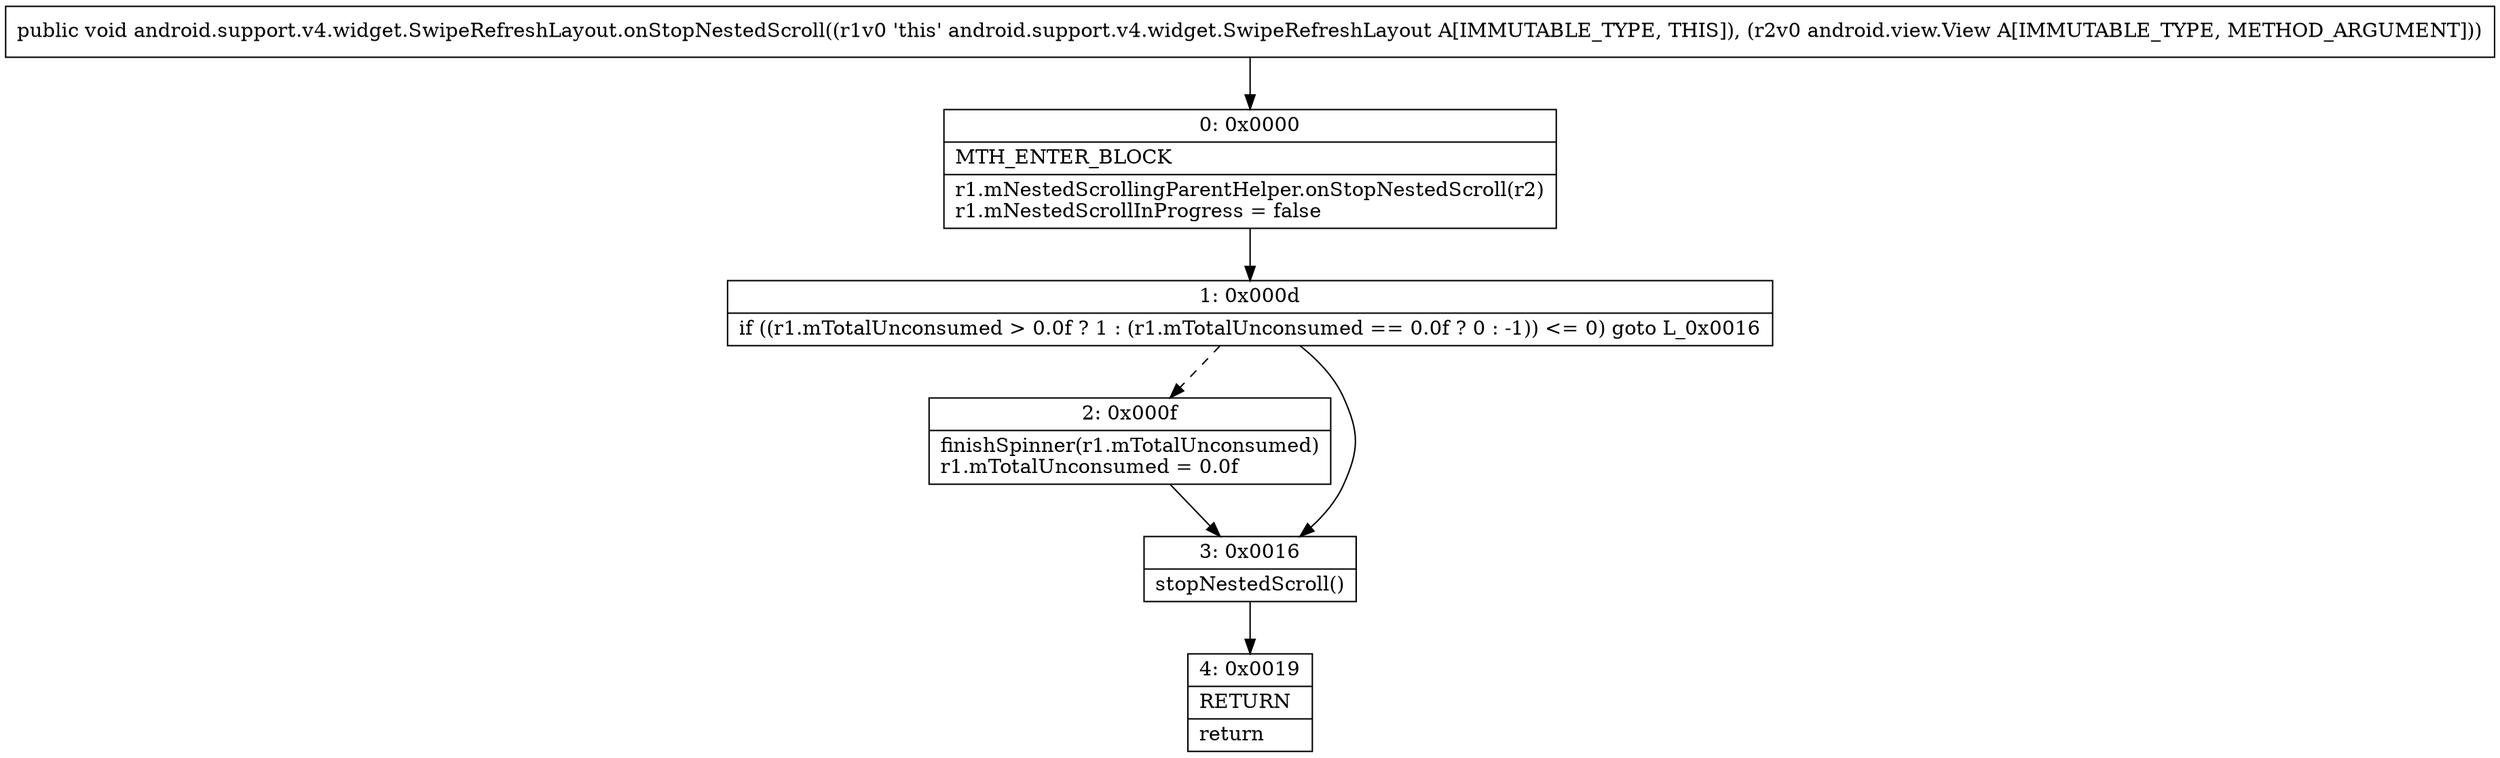 digraph "CFG forandroid.support.v4.widget.SwipeRefreshLayout.onStopNestedScroll(Landroid\/view\/View;)V" {
Node_0 [shape=record,label="{0\:\ 0x0000|MTH_ENTER_BLOCK\l|r1.mNestedScrollingParentHelper.onStopNestedScroll(r2)\lr1.mNestedScrollInProgress = false\l}"];
Node_1 [shape=record,label="{1\:\ 0x000d|if ((r1.mTotalUnconsumed \> 0.0f ? 1 : (r1.mTotalUnconsumed == 0.0f ? 0 : \-1)) \<= 0) goto L_0x0016\l}"];
Node_2 [shape=record,label="{2\:\ 0x000f|finishSpinner(r1.mTotalUnconsumed)\lr1.mTotalUnconsumed = 0.0f\l}"];
Node_3 [shape=record,label="{3\:\ 0x0016|stopNestedScroll()\l}"];
Node_4 [shape=record,label="{4\:\ 0x0019|RETURN\l|return\l}"];
MethodNode[shape=record,label="{public void android.support.v4.widget.SwipeRefreshLayout.onStopNestedScroll((r1v0 'this' android.support.v4.widget.SwipeRefreshLayout A[IMMUTABLE_TYPE, THIS]), (r2v0 android.view.View A[IMMUTABLE_TYPE, METHOD_ARGUMENT])) }"];
MethodNode -> Node_0;
Node_0 -> Node_1;
Node_1 -> Node_2[style=dashed];
Node_1 -> Node_3;
Node_2 -> Node_3;
Node_3 -> Node_4;
}

